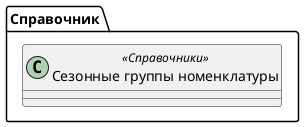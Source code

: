 ﻿@startuml СезонныеГруппы
'!include templates.wsd
'..\include templates.wsd
class Справочник.СезонныеГруппы as "Сезонные группы номенклатуры" <<Справочники>>
{
}
@enduml
